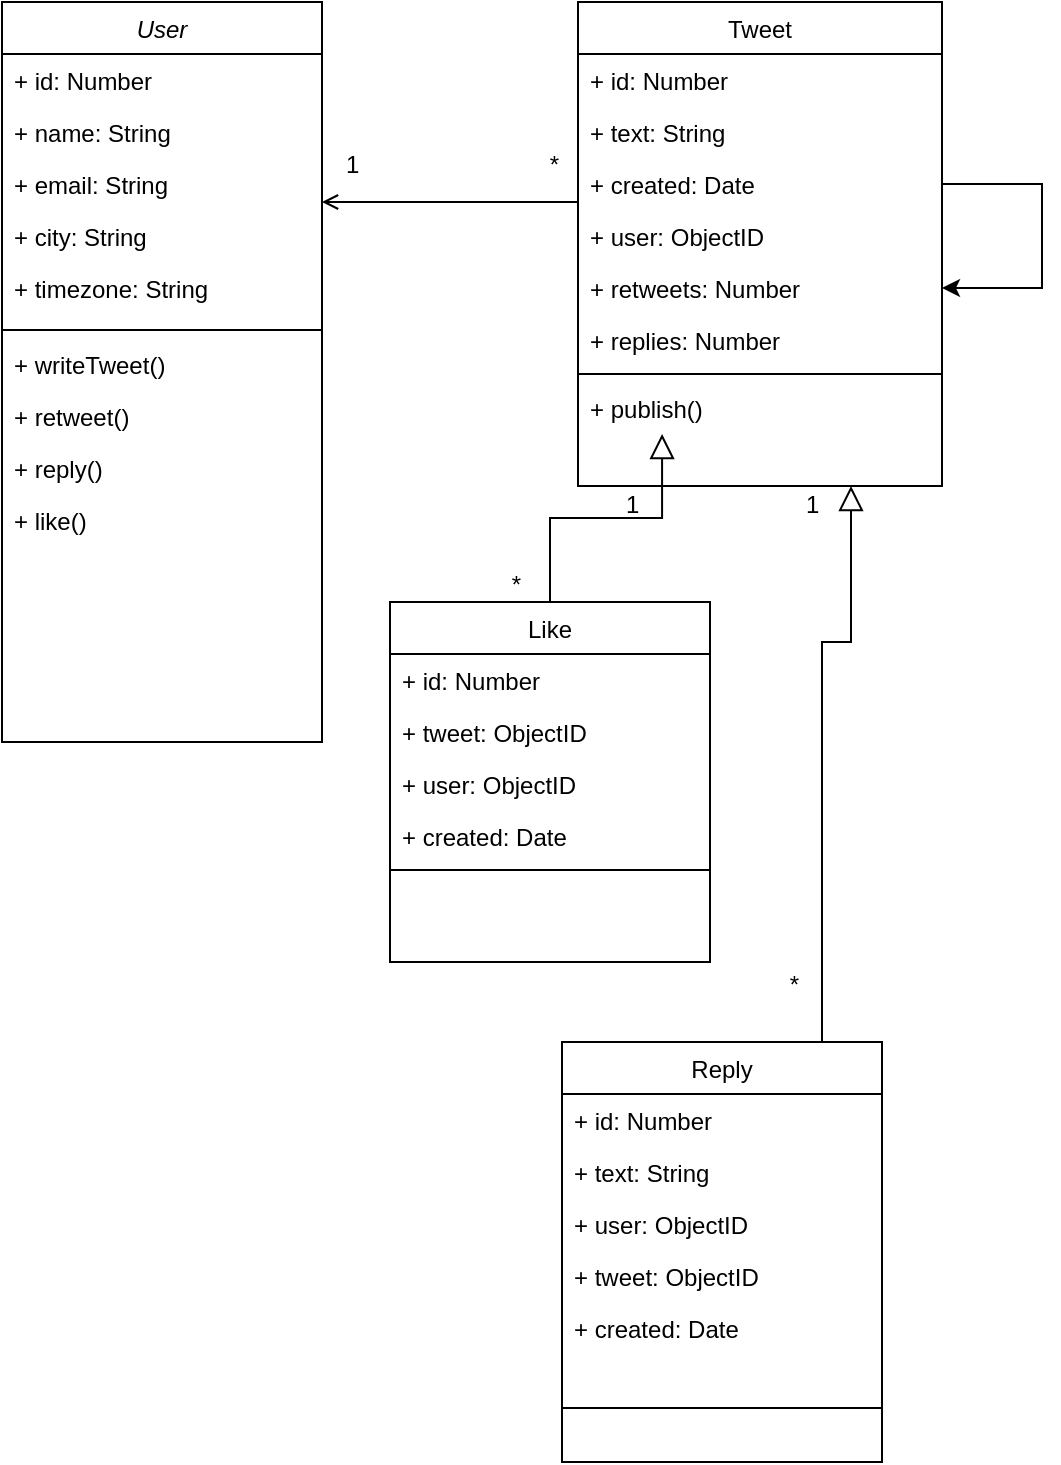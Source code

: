 <mxfile>
    <diagram id="C5RBs43oDa-KdzZeNtuy" name="Page-1">
        <mxGraphModel dx="296" dy="129" grid="1" gridSize="10" guides="1" tooltips="1" connect="1" arrows="1" fold="1" page="1" pageScale="1" pageWidth="827" pageHeight="1169" math="0" shadow="0">
            <root>
                <mxCell id="WIyWlLk6GJQsqaUBKTNV-0"/>
                <mxCell id="WIyWlLk6GJQsqaUBKTNV-1" parent="WIyWlLk6GJQsqaUBKTNV-0"/>
                <mxCell id="zkfFHV4jXpPFQw0GAbJ--0" value="User" style="swimlane;fontStyle=2;align=center;verticalAlign=top;childLayout=stackLayout;horizontal=1;startSize=26;horizontalStack=0;resizeParent=1;resizeLast=0;collapsible=1;marginBottom=0;rounded=0;shadow=0;strokeWidth=1;" parent="WIyWlLk6GJQsqaUBKTNV-1" vertex="1">
                    <mxGeometry x="220" y="120" width="160" height="370" as="geometry">
                        <mxRectangle x="230" y="140" width="160" height="26" as="alternateBounds"/>
                    </mxGeometry>
                </mxCell>
                <mxCell id="zkfFHV4jXpPFQw0GAbJ--1" value="+ id: Number" style="text;align=left;verticalAlign=top;spacingLeft=4;spacingRight=4;overflow=hidden;rotatable=0;points=[[0,0.5],[1,0.5]];portConstraint=eastwest;" parent="zkfFHV4jXpPFQw0GAbJ--0" vertex="1">
                    <mxGeometry y="26" width="160" height="26" as="geometry"/>
                </mxCell>
                <mxCell id="zkfFHV4jXpPFQw0GAbJ--2" value="+ name: String" style="text;align=left;verticalAlign=top;spacingLeft=4;spacingRight=4;overflow=hidden;rotatable=0;points=[[0,0.5],[1,0.5]];portConstraint=eastwest;rounded=0;shadow=0;html=0;" parent="zkfFHV4jXpPFQw0GAbJ--0" vertex="1">
                    <mxGeometry y="52" width="160" height="26" as="geometry"/>
                </mxCell>
                <mxCell id="zkfFHV4jXpPFQw0GAbJ--3" value="+ email: String" style="text;align=left;verticalAlign=top;spacingLeft=4;spacingRight=4;overflow=hidden;rotatable=0;points=[[0,0.5],[1,0.5]];portConstraint=eastwest;rounded=0;shadow=0;html=0;" parent="zkfFHV4jXpPFQw0GAbJ--0" vertex="1">
                    <mxGeometry y="78" width="160" height="26" as="geometry"/>
                </mxCell>
                <mxCell id="uCvcwC3nCxJ4agyrlnSy-0" value="+ city: String" style="text;align=left;verticalAlign=top;spacingLeft=4;spacingRight=4;overflow=hidden;rotatable=0;points=[[0,0.5],[1,0.5]];portConstraint=eastwest;rounded=0;shadow=0;html=0;" parent="zkfFHV4jXpPFQw0GAbJ--0" vertex="1">
                    <mxGeometry y="104" width="160" height="26" as="geometry"/>
                </mxCell>
                <mxCell id="zkfFHV4jXpPFQw0GAbJ--5" value="+ timezone: String " style="text;align=left;verticalAlign=top;spacingLeft=4;spacingRight=4;overflow=hidden;rotatable=0;points=[[0,0.5],[1,0.5]];portConstraint=eastwest;" parent="zkfFHV4jXpPFQw0GAbJ--0" vertex="1">
                    <mxGeometry y="130" width="160" height="30" as="geometry"/>
                </mxCell>
                <mxCell id="zkfFHV4jXpPFQw0GAbJ--4" value="" style="line;html=1;strokeWidth=1;align=left;verticalAlign=middle;spacingTop=-1;spacingLeft=3;spacingRight=3;rotatable=0;labelPosition=right;points=[];portConstraint=eastwest;" parent="zkfFHV4jXpPFQw0GAbJ--0" vertex="1">
                    <mxGeometry y="160" width="160" height="8" as="geometry"/>
                </mxCell>
                <mxCell id="uCvcwC3nCxJ4agyrlnSy-3" value="+ writeTweet()" style="text;align=left;verticalAlign=top;spacingLeft=4;spacingRight=4;overflow=hidden;rotatable=0;points=[[0,0.5],[1,0.5]];portConstraint=eastwest;" parent="zkfFHV4jXpPFQw0GAbJ--0" vertex="1">
                    <mxGeometry y="168" width="160" height="26" as="geometry"/>
                </mxCell>
                <mxCell id="uCvcwC3nCxJ4agyrlnSy-4" value="+ retweet()" style="text;align=left;verticalAlign=top;spacingLeft=4;spacingRight=4;overflow=hidden;rotatable=0;points=[[0,0.5],[1,0.5]];portConstraint=eastwest;" parent="zkfFHV4jXpPFQw0GAbJ--0" vertex="1">
                    <mxGeometry y="194" width="160" height="26" as="geometry"/>
                </mxCell>
                <mxCell id="uCvcwC3nCxJ4agyrlnSy-5" value="+ reply()" style="text;align=left;verticalAlign=top;spacingLeft=4;spacingRight=4;overflow=hidden;rotatable=0;points=[[0,0.5],[1,0.5]];portConstraint=eastwest;" parent="zkfFHV4jXpPFQw0GAbJ--0" vertex="1">
                    <mxGeometry y="220" width="160" height="26" as="geometry"/>
                </mxCell>
                <mxCell id="uCvcwC3nCxJ4agyrlnSy-11" value="+ like()" style="text;align=left;verticalAlign=top;spacingLeft=4;spacingRight=4;overflow=hidden;rotatable=0;points=[[0,0.5],[1,0.5]];portConstraint=eastwest;" parent="zkfFHV4jXpPFQw0GAbJ--0" vertex="1">
                    <mxGeometry y="246" width="160" height="26" as="geometry"/>
                </mxCell>
                <mxCell id="zkfFHV4jXpPFQw0GAbJ--6" value="Reply" style="swimlane;fontStyle=0;align=center;verticalAlign=top;childLayout=stackLayout;horizontal=1;startSize=26;horizontalStack=0;resizeParent=1;resizeLast=0;collapsible=1;marginBottom=0;rounded=0;shadow=0;strokeWidth=1;" parent="WIyWlLk6GJQsqaUBKTNV-1" vertex="1">
                    <mxGeometry x="500" y="640" width="160" height="210" as="geometry">
                        <mxRectangle x="130" y="380" width="160" height="26" as="alternateBounds"/>
                    </mxGeometry>
                </mxCell>
                <mxCell id="zkfFHV4jXpPFQw0GAbJ--7" value="+ id: Number" style="text;align=left;verticalAlign=top;spacingLeft=4;spacingRight=4;overflow=hidden;rotatable=0;points=[[0,0.5],[1,0.5]];portConstraint=eastwest;" parent="zkfFHV4jXpPFQw0GAbJ--6" vertex="1">
                    <mxGeometry y="26" width="160" height="26" as="geometry"/>
                </mxCell>
                <mxCell id="uCvcwC3nCxJ4agyrlnSy-25" value="+ text: String" style="text;align=left;verticalAlign=top;spacingLeft=4;spacingRight=4;overflow=hidden;rotatable=0;points=[[0,0.5],[1,0.5]];portConstraint=eastwest;" parent="zkfFHV4jXpPFQw0GAbJ--6" vertex="1">
                    <mxGeometry y="52" width="160" height="26" as="geometry"/>
                </mxCell>
                <mxCell id="uCvcwC3nCxJ4agyrlnSy-22" value="+ user: ObjectID" style="text;align=left;verticalAlign=top;spacingLeft=4;spacingRight=4;overflow=hidden;rotatable=0;points=[[0,0.5],[1,0.5]];portConstraint=eastwest;" parent="zkfFHV4jXpPFQw0GAbJ--6" vertex="1">
                    <mxGeometry y="78" width="160" height="26" as="geometry"/>
                </mxCell>
                <mxCell id="zkfFHV4jXpPFQw0GAbJ--8" value="+ tweet: ObjectID" style="text;align=left;verticalAlign=top;spacingLeft=4;spacingRight=4;overflow=hidden;rotatable=0;points=[[0,0.5],[1,0.5]];portConstraint=eastwest;rounded=0;shadow=0;html=0;" parent="zkfFHV4jXpPFQw0GAbJ--6" vertex="1">
                    <mxGeometry y="104" width="160" height="26" as="geometry"/>
                </mxCell>
                <mxCell id="uCvcwC3nCxJ4agyrlnSy-26" value="+ created: Date" style="text;align=left;verticalAlign=top;spacingLeft=4;spacingRight=4;overflow=hidden;rotatable=0;points=[[0,0.5],[1,0.5]];portConstraint=eastwest;" parent="zkfFHV4jXpPFQw0GAbJ--6" vertex="1">
                    <mxGeometry y="130" width="160" height="26" as="geometry"/>
                </mxCell>
                <mxCell id="zkfFHV4jXpPFQw0GAbJ--9" value="" style="line;html=1;strokeWidth=1;align=left;verticalAlign=middle;spacingTop=-1;spacingLeft=3;spacingRight=3;rotatable=0;labelPosition=right;points=[];portConstraint=eastwest;" parent="zkfFHV4jXpPFQw0GAbJ--6" vertex="1">
                    <mxGeometry y="156" width="160" height="54" as="geometry"/>
                </mxCell>
                <mxCell id="zkfFHV4jXpPFQw0GAbJ--12" value="" style="endArrow=block;endSize=10;endFill=0;shadow=0;strokeWidth=1;rounded=0;edgeStyle=elbowEdgeStyle;elbow=vertical;entryX=0.75;entryY=1;entryDx=0;entryDy=0;" parent="WIyWlLk6GJQsqaUBKTNV-1" source="zkfFHV4jXpPFQw0GAbJ--6" target="zkfFHV4jXpPFQw0GAbJ--17" edge="1">
                    <mxGeometry width="160" relative="1" as="geometry">
                        <mxPoint x="190" y="373" as="sourcePoint"/>
                        <mxPoint x="290" y="560" as="targetPoint"/>
                        <Array as="points">
                            <mxPoint x="630" y="440"/>
                            <mxPoint x="190" y="605"/>
                        </Array>
                    </mxGeometry>
                </mxCell>
                <mxCell id="zkfFHV4jXpPFQw0GAbJ--13" value="Like" style="swimlane;fontStyle=0;align=center;verticalAlign=top;childLayout=stackLayout;horizontal=1;startSize=26;horizontalStack=0;resizeParent=1;resizeLast=0;collapsible=1;marginBottom=0;rounded=0;shadow=0;strokeWidth=1;" parent="WIyWlLk6GJQsqaUBKTNV-1" vertex="1">
                    <mxGeometry x="414" y="420" width="160" height="180" as="geometry">
                        <mxRectangle x="340" y="380" width="170" height="26" as="alternateBounds"/>
                    </mxGeometry>
                </mxCell>
                <mxCell id="zkfFHV4jXpPFQw0GAbJ--14" value="+ id: Number" style="text;align=left;verticalAlign=top;spacingLeft=4;spacingRight=4;overflow=hidden;rotatable=0;points=[[0,0.5],[1,0.5]];portConstraint=eastwest;" parent="zkfFHV4jXpPFQw0GAbJ--13" vertex="1">
                    <mxGeometry y="26" width="160" height="26" as="geometry"/>
                </mxCell>
                <mxCell id="uCvcwC3nCxJ4agyrlnSy-20" value="+ tweet: ObjectID" style="text;align=left;verticalAlign=top;spacingLeft=4;spacingRight=4;overflow=hidden;rotatable=0;points=[[0,0.5],[1,0.5]];portConstraint=eastwest;rounded=0;shadow=0;html=0;" parent="zkfFHV4jXpPFQw0GAbJ--13" vertex="1">
                    <mxGeometry y="52" width="160" height="26" as="geometry"/>
                </mxCell>
                <mxCell id="uCvcwC3nCxJ4agyrlnSy-19" value="+ user: ObjectID" style="text;align=left;verticalAlign=top;spacingLeft=4;spacingRight=4;overflow=hidden;rotatable=0;points=[[0,0.5],[1,0.5]];portConstraint=eastwest;" parent="zkfFHV4jXpPFQw0GAbJ--13" vertex="1">
                    <mxGeometry y="78" width="160" height="26" as="geometry"/>
                </mxCell>
                <mxCell id="uCvcwC3nCxJ4agyrlnSy-21" value="+ created: Date" style="text;align=left;verticalAlign=top;spacingLeft=4;spacingRight=4;overflow=hidden;rotatable=0;points=[[0,0.5],[1,0.5]];portConstraint=eastwest;rounded=0;shadow=0;html=0;" parent="zkfFHV4jXpPFQw0GAbJ--13" vertex="1">
                    <mxGeometry y="104" width="160" height="26" as="geometry"/>
                </mxCell>
                <mxCell id="zkfFHV4jXpPFQw0GAbJ--15" value="" style="line;html=1;strokeWidth=1;align=left;verticalAlign=middle;spacingTop=-1;spacingLeft=3;spacingRight=3;rotatable=0;labelPosition=right;points=[];portConstraint=eastwest;" parent="zkfFHV4jXpPFQw0GAbJ--13" vertex="1">
                    <mxGeometry y="130" width="160" height="8" as="geometry"/>
                </mxCell>
                <mxCell id="zkfFHV4jXpPFQw0GAbJ--16" value="" style="endArrow=block;endSize=10;endFill=0;shadow=0;strokeWidth=1;rounded=0;edgeStyle=elbowEdgeStyle;elbow=vertical;entryX=0.231;entryY=1;entryDx=0;entryDy=0;entryPerimeter=0;" parent="WIyWlLk6GJQsqaUBKTNV-1" source="zkfFHV4jXpPFQw0GAbJ--13" target="zkfFHV4jXpPFQw0GAbJ--24" edge="1">
                    <mxGeometry width="160" relative="1" as="geometry">
                        <mxPoint x="200" y="543" as="sourcePoint"/>
                        <mxPoint x="540" y="350" as="targetPoint"/>
                    </mxGeometry>
                </mxCell>
                <mxCell id="zkfFHV4jXpPFQw0GAbJ--17" value="Tweet" style="swimlane;fontStyle=0;align=center;verticalAlign=top;childLayout=stackLayout;horizontal=1;startSize=26;horizontalStack=0;resizeParent=1;resizeLast=0;collapsible=1;marginBottom=0;rounded=0;shadow=0;strokeWidth=1;" parent="WIyWlLk6GJQsqaUBKTNV-1" vertex="1">
                    <mxGeometry x="508" y="120" width="182" height="242" as="geometry">
                        <mxRectangle x="508" y="120" width="160" height="26" as="alternateBounds"/>
                    </mxGeometry>
                </mxCell>
                <mxCell id="zkfFHV4jXpPFQw0GAbJ--18" value="+ id: Number" style="text;align=left;verticalAlign=top;spacingLeft=4;spacingRight=4;overflow=hidden;rotatable=0;points=[[0,0.5],[1,0.5]];portConstraint=eastwest;" parent="zkfFHV4jXpPFQw0GAbJ--17" vertex="1">
                    <mxGeometry y="26" width="182" height="26" as="geometry"/>
                </mxCell>
                <mxCell id="zkfFHV4jXpPFQw0GAbJ--20" value="+ text: String" style="text;align=left;verticalAlign=top;spacingLeft=4;spacingRight=4;overflow=hidden;rotatable=0;points=[[0,0.5],[1,0.5]];portConstraint=eastwest;rounded=0;shadow=0;html=0;" parent="zkfFHV4jXpPFQw0GAbJ--17" vertex="1">
                    <mxGeometry y="52" width="182" height="26" as="geometry"/>
                </mxCell>
                <mxCell id="uCvcwC3nCxJ4agyrlnSy-15" value="+ created: Date" style="text;align=left;verticalAlign=top;spacingLeft=4;spacingRight=4;overflow=hidden;rotatable=0;points=[[0,0.5],[1,0.5]];portConstraint=eastwest;rounded=0;shadow=0;html=0;" parent="zkfFHV4jXpPFQw0GAbJ--17" vertex="1">
                    <mxGeometry y="78" width="182" height="26" as="geometry"/>
                </mxCell>
                <mxCell id="zkfFHV4jXpPFQw0GAbJ--21" value="+ user: ObjectID" style="text;align=left;verticalAlign=top;spacingLeft=4;spacingRight=4;overflow=hidden;rotatable=0;points=[[0,0.5],[1,0.5]];portConstraint=eastwest;rounded=0;shadow=0;html=0;" parent="zkfFHV4jXpPFQw0GAbJ--17" vertex="1">
                    <mxGeometry y="104" width="182" height="26" as="geometry"/>
                </mxCell>
                <mxCell id="uCvcwC3nCxJ4agyrlnSy-10" value="+ retweets: Number" style="text;align=left;verticalAlign=top;spacingLeft=4;spacingRight=4;overflow=hidden;rotatable=0;points=[[0,0.5],[1,0.5]];portConstraint=eastwest;rounded=0;shadow=0;html=0;" parent="zkfFHV4jXpPFQw0GAbJ--17" vertex="1">
                    <mxGeometry y="130" width="182" height="26" as="geometry"/>
                </mxCell>
                <mxCell id="uCvcwC3nCxJ4agyrlnSy-12" value="+ replies: Number" style="text;align=left;verticalAlign=top;spacingLeft=4;spacingRight=4;overflow=hidden;rotatable=0;points=[[0,0.5],[1,0.5]];portConstraint=eastwest;rounded=0;shadow=0;html=0;" parent="zkfFHV4jXpPFQw0GAbJ--17" vertex="1">
                    <mxGeometry y="156" width="182" height="26" as="geometry"/>
                </mxCell>
                <mxCell id="zkfFHV4jXpPFQw0GAbJ--23" value="" style="line;html=1;strokeWidth=1;align=left;verticalAlign=middle;spacingTop=-1;spacingLeft=3;spacingRight=3;rotatable=0;labelPosition=right;points=[];portConstraint=eastwest;" parent="zkfFHV4jXpPFQw0GAbJ--17" vertex="1">
                    <mxGeometry y="182" width="182" height="8" as="geometry"/>
                </mxCell>
                <mxCell id="zkfFHV4jXpPFQw0GAbJ--24" value="+ publish()" style="text;align=left;verticalAlign=top;spacingLeft=4;spacingRight=4;overflow=hidden;rotatable=0;points=[[0,0.5],[1,0.5]];portConstraint=eastwest;" parent="zkfFHV4jXpPFQw0GAbJ--17" vertex="1">
                    <mxGeometry y="190" width="182" height="26" as="geometry"/>
                </mxCell>
                <mxCell id="0" style="edgeStyle=orthogonalEdgeStyle;rounded=0;orthogonalLoop=1;jettySize=auto;html=1;exitX=1;exitY=0.5;exitDx=0;exitDy=0;entryX=1;entryY=0.5;entryDx=0;entryDy=0;" edge="1" parent="zkfFHV4jXpPFQw0GAbJ--17" source="uCvcwC3nCxJ4agyrlnSy-15" target="uCvcwC3nCxJ4agyrlnSy-10">
                    <mxGeometry relative="1" as="geometry">
                        <mxPoint x="222" y="120" as="targetPoint"/>
                        <Array as="points">
                            <mxPoint x="232" y="91"/>
                            <mxPoint x="232" y="143"/>
                        </Array>
                    </mxGeometry>
                </mxCell>
                <mxCell id="zkfFHV4jXpPFQw0GAbJ--26" value="" style="endArrow=open;shadow=0;strokeWidth=1;rounded=0;endFill=1;edgeStyle=elbowEdgeStyle;elbow=vertical;exitX=0;exitY=0.5;exitDx=0;exitDy=0;" parent="WIyWlLk6GJQsqaUBKTNV-1" source="zkfFHV4jXpPFQw0GAbJ--20" target="zkfFHV4jXpPFQw0GAbJ--3" edge="1">
                    <mxGeometry x="0.5" y="41" relative="1" as="geometry">
                        <mxPoint x="380" y="192" as="sourcePoint"/>
                        <mxPoint x="500" y="230" as="targetPoint"/>
                        <mxPoint x="-40" y="32" as="offset"/>
                        <Array as="points">
                            <mxPoint x="500" y="220"/>
                        </Array>
                    </mxGeometry>
                </mxCell>
                <mxCell id="zkfFHV4jXpPFQw0GAbJ--27" value="1" style="resizable=0;align=left;verticalAlign=bottom;labelBackgroundColor=none;fontSize=12;" parent="zkfFHV4jXpPFQw0GAbJ--26" connectable="0" vertex="1">
                    <mxGeometry x="-1" relative="1" as="geometry">
                        <mxPoint x="-118" y="25" as="offset"/>
                    </mxGeometry>
                </mxCell>
                <mxCell id="zkfFHV4jXpPFQw0GAbJ--28" value="*" style="resizable=0;align=right;verticalAlign=bottom;labelBackgroundColor=none;fontSize=12;" parent="zkfFHV4jXpPFQw0GAbJ--26" connectable="0" vertex="1">
                    <mxGeometry x="1" relative="1" as="geometry">
                        <mxPoint x="120" y="-10" as="offset"/>
                    </mxGeometry>
                </mxCell>
                <mxCell id="uCvcwC3nCxJ4agyrlnSy-14" value="*" style="resizable=0;align=right;verticalAlign=bottom;labelBackgroundColor=none;fontSize=12;" parent="WIyWlLk6GJQsqaUBKTNV-1" connectable="0" vertex="1">
                    <mxGeometry x="430" y="420" as="geometry">
                        <mxPoint x="51" as="offset"/>
                    </mxGeometry>
                </mxCell>
                <mxCell id="uCvcwC3nCxJ4agyrlnSy-16" value="1" style="resizable=0;align=left;verticalAlign=bottom;labelBackgroundColor=none;fontSize=12;" parent="WIyWlLk6GJQsqaUBKTNV-1" connectable="0" vertex="1">
                    <mxGeometry x="530" y="380" as="geometry"/>
                </mxCell>
                <mxCell id="uCvcwC3nCxJ4agyrlnSy-17" value="1" style="resizable=0;align=left;verticalAlign=bottom;labelBackgroundColor=none;fontSize=12;" parent="WIyWlLk6GJQsqaUBKTNV-1" connectable="0" vertex="1">
                    <mxGeometry x="620" y="380" as="geometry"/>
                </mxCell>
                <mxCell id="uCvcwC3nCxJ4agyrlnSy-18" value="*" style="resizable=0;align=right;verticalAlign=bottom;labelBackgroundColor=none;fontSize=12;" parent="WIyWlLk6GJQsqaUBKTNV-1" connectable="0" vertex="1">
                    <mxGeometry x="620" y="620" as="geometry"/>
                </mxCell>
            </root>
        </mxGraphModel>
    </diagram>
</mxfile>